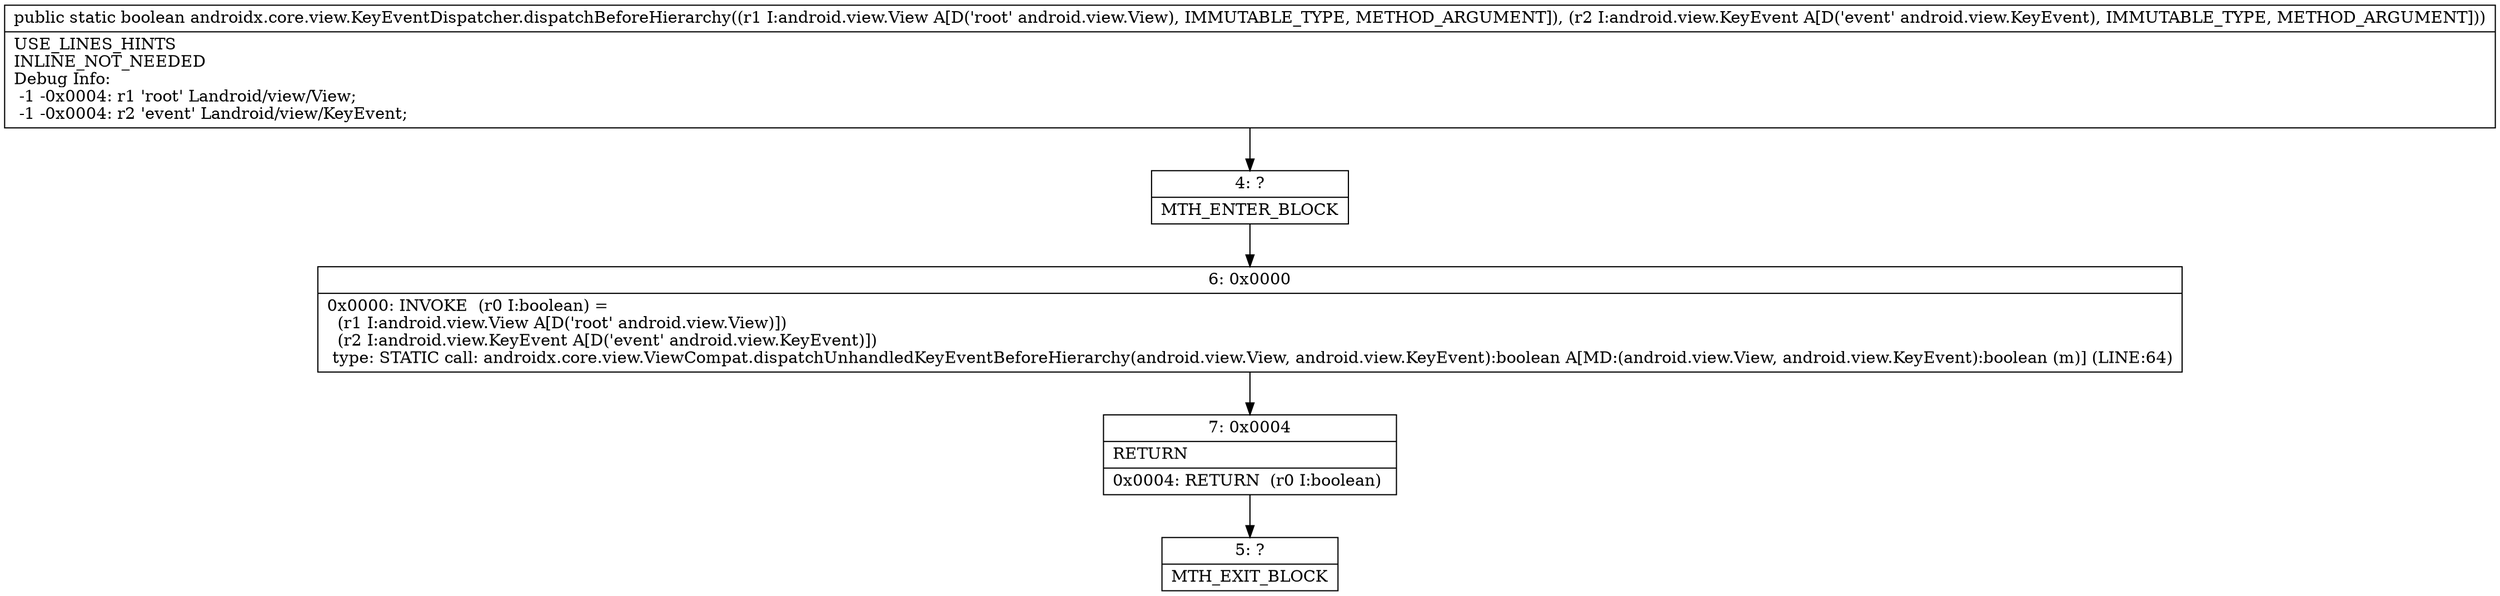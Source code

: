 digraph "CFG forandroidx.core.view.KeyEventDispatcher.dispatchBeforeHierarchy(Landroid\/view\/View;Landroid\/view\/KeyEvent;)Z" {
Node_4 [shape=record,label="{4\:\ ?|MTH_ENTER_BLOCK\l}"];
Node_6 [shape=record,label="{6\:\ 0x0000|0x0000: INVOKE  (r0 I:boolean) = \l  (r1 I:android.view.View A[D('root' android.view.View)])\l  (r2 I:android.view.KeyEvent A[D('event' android.view.KeyEvent)])\l type: STATIC call: androidx.core.view.ViewCompat.dispatchUnhandledKeyEventBeforeHierarchy(android.view.View, android.view.KeyEvent):boolean A[MD:(android.view.View, android.view.KeyEvent):boolean (m)] (LINE:64)\l}"];
Node_7 [shape=record,label="{7\:\ 0x0004|RETURN\l|0x0004: RETURN  (r0 I:boolean) \l}"];
Node_5 [shape=record,label="{5\:\ ?|MTH_EXIT_BLOCK\l}"];
MethodNode[shape=record,label="{public static boolean androidx.core.view.KeyEventDispatcher.dispatchBeforeHierarchy((r1 I:android.view.View A[D('root' android.view.View), IMMUTABLE_TYPE, METHOD_ARGUMENT]), (r2 I:android.view.KeyEvent A[D('event' android.view.KeyEvent), IMMUTABLE_TYPE, METHOD_ARGUMENT]))  | USE_LINES_HINTS\lINLINE_NOT_NEEDED\lDebug Info:\l  \-1 \-0x0004: r1 'root' Landroid\/view\/View;\l  \-1 \-0x0004: r2 'event' Landroid\/view\/KeyEvent;\l}"];
MethodNode -> Node_4;Node_4 -> Node_6;
Node_6 -> Node_7;
Node_7 -> Node_5;
}

